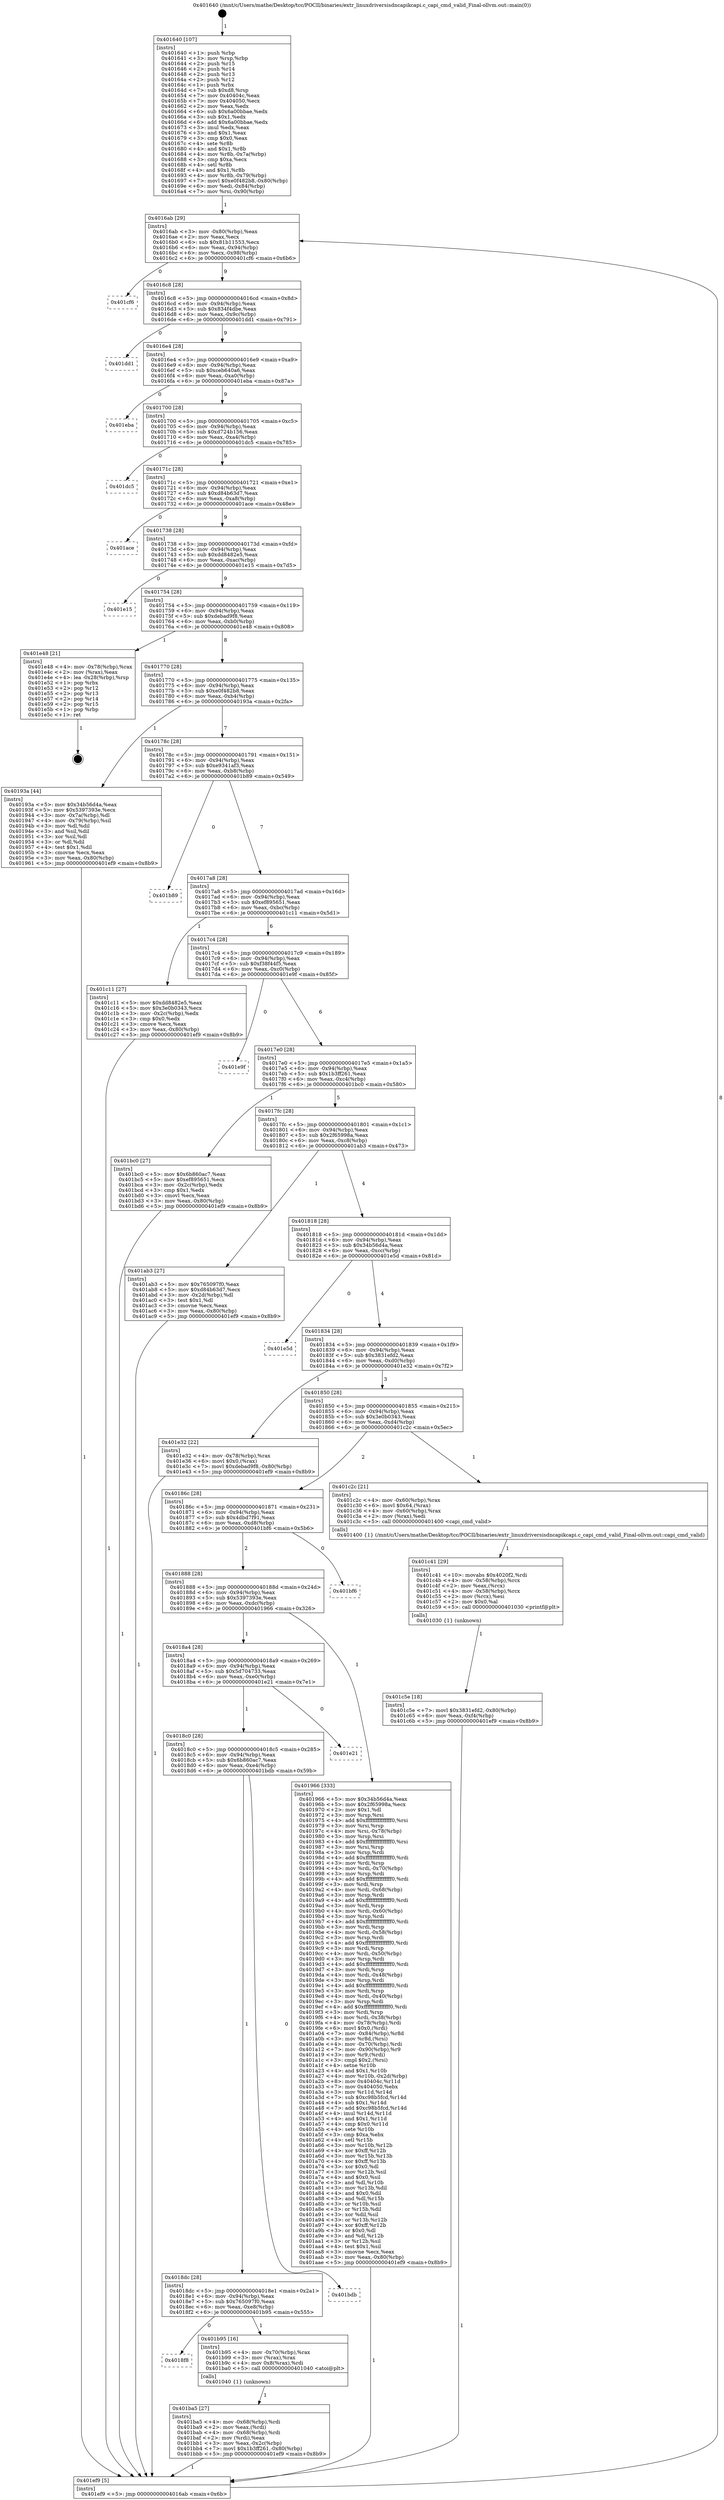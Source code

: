digraph "0x401640" {
  label = "0x401640 (/mnt/c/Users/mathe/Desktop/tcc/POCII/binaries/extr_linuxdriversisdncapikcapi.c_capi_cmd_valid_Final-ollvm.out::main(0))"
  labelloc = "t"
  node[shape=record]

  Entry [label="",width=0.3,height=0.3,shape=circle,fillcolor=black,style=filled]
  "0x4016ab" [label="{
     0x4016ab [29]\l
     | [instrs]\l
     &nbsp;&nbsp;0x4016ab \<+3\>: mov -0x80(%rbp),%eax\l
     &nbsp;&nbsp;0x4016ae \<+2\>: mov %eax,%ecx\l
     &nbsp;&nbsp;0x4016b0 \<+6\>: sub $0x81b11553,%ecx\l
     &nbsp;&nbsp;0x4016b6 \<+6\>: mov %eax,-0x94(%rbp)\l
     &nbsp;&nbsp;0x4016bc \<+6\>: mov %ecx,-0x98(%rbp)\l
     &nbsp;&nbsp;0x4016c2 \<+6\>: je 0000000000401cf6 \<main+0x6b6\>\l
  }"]
  "0x401cf6" [label="{
     0x401cf6\l
  }", style=dashed]
  "0x4016c8" [label="{
     0x4016c8 [28]\l
     | [instrs]\l
     &nbsp;&nbsp;0x4016c8 \<+5\>: jmp 00000000004016cd \<main+0x8d\>\l
     &nbsp;&nbsp;0x4016cd \<+6\>: mov -0x94(%rbp),%eax\l
     &nbsp;&nbsp;0x4016d3 \<+5\>: sub $0x834f4dbe,%eax\l
     &nbsp;&nbsp;0x4016d8 \<+6\>: mov %eax,-0x9c(%rbp)\l
     &nbsp;&nbsp;0x4016de \<+6\>: je 0000000000401dd1 \<main+0x791\>\l
  }"]
  Exit [label="",width=0.3,height=0.3,shape=circle,fillcolor=black,style=filled,peripheries=2]
  "0x401dd1" [label="{
     0x401dd1\l
  }", style=dashed]
  "0x4016e4" [label="{
     0x4016e4 [28]\l
     | [instrs]\l
     &nbsp;&nbsp;0x4016e4 \<+5\>: jmp 00000000004016e9 \<main+0xa9\>\l
     &nbsp;&nbsp;0x4016e9 \<+6\>: mov -0x94(%rbp),%eax\l
     &nbsp;&nbsp;0x4016ef \<+5\>: sub $0xceb640a6,%eax\l
     &nbsp;&nbsp;0x4016f4 \<+6\>: mov %eax,-0xa0(%rbp)\l
     &nbsp;&nbsp;0x4016fa \<+6\>: je 0000000000401eba \<main+0x87a\>\l
  }"]
  "0x401c5e" [label="{
     0x401c5e [18]\l
     | [instrs]\l
     &nbsp;&nbsp;0x401c5e \<+7\>: movl $0x3831efd2,-0x80(%rbp)\l
     &nbsp;&nbsp;0x401c65 \<+6\>: mov %eax,-0xf4(%rbp)\l
     &nbsp;&nbsp;0x401c6b \<+5\>: jmp 0000000000401ef9 \<main+0x8b9\>\l
  }"]
  "0x401eba" [label="{
     0x401eba\l
  }", style=dashed]
  "0x401700" [label="{
     0x401700 [28]\l
     | [instrs]\l
     &nbsp;&nbsp;0x401700 \<+5\>: jmp 0000000000401705 \<main+0xc5\>\l
     &nbsp;&nbsp;0x401705 \<+6\>: mov -0x94(%rbp),%eax\l
     &nbsp;&nbsp;0x40170b \<+5\>: sub $0xd724b156,%eax\l
     &nbsp;&nbsp;0x401710 \<+6\>: mov %eax,-0xa4(%rbp)\l
     &nbsp;&nbsp;0x401716 \<+6\>: je 0000000000401dc5 \<main+0x785\>\l
  }"]
  "0x401c41" [label="{
     0x401c41 [29]\l
     | [instrs]\l
     &nbsp;&nbsp;0x401c41 \<+10\>: movabs $0x4020f2,%rdi\l
     &nbsp;&nbsp;0x401c4b \<+4\>: mov -0x58(%rbp),%rcx\l
     &nbsp;&nbsp;0x401c4f \<+2\>: mov %eax,(%rcx)\l
     &nbsp;&nbsp;0x401c51 \<+4\>: mov -0x58(%rbp),%rcx\l
     &nbsp;&nbsp;0x401c55 \<+2\>: mov (%rcx),%esi\l
     &nbsp;&nbsp;0x401c57 \<+2\>: mov $0x0,%al\l
     &nbsp;&nbsp;0x401c59 \<+5\>: call 0000000000401030 \<printf@plt\>\l
     | [calls]\l
     &nbsp;&nbsp;0x401030 \{1\} (unknown)\l
  }"]
  "0x401dc5" [label="{
     0x401dc5\l
  }", style=dashed]
  "0x40171c" [label="{
     0x40171c [28]\l
     | [instrs]\l
     &nbsp;&nbsp;0x40171c \<+5\>: jmp 0000000000401721 \<main+0xe1\>\l
     &nbsp;&nbsp;0x401721 \<+6\>: mov -0x94(%rbp),%eax\l
     &nbsp;&nbsp;0x401727 \<+5\>: sub $0xd84b63d7,%eax\l
     &nbsp;&nbsp;0x40172c \<+6\>: mov %eax,-0xa8(%rbp)\l
     &nbsp;&nbsp;0x401732 \<+6\>: je 0000000000401ace \<main+0x48e\>\l
  }"]
  "0x401ba5" [label="{
     0x401ba5 [27]\l
     | [instrs]\l
     &nbsp;&nbsp;0x401ba5 \<+4\>: mov -0x68(%rbp),%rdi\l
     &nbsp;&nbsp;0x401ba9 \<+2\>: mov %eax,(%rdi)\l
     &nbsp;&nbsp;0x401bab \<+4\>: mov -0x68(%rbp),%rdi\l
     &nbsp;&nbsp;0x401baf \<+2\>: mov (%rdi),%eax\l
     &nbsp;&nbsp;0x401bb1 \<+3\>: mov %eax,-0x2c(%rbp)\l
     &nbsp;&nbsp;0x401bb4 \<+7\>: movl $0x1b3ff261,-0x80(%rbp)\l
     &nbsp;&nbsp;0x401bbb \<+5\>: jmp 0000000000401ef9 \<main+0x8b9\>\l
  }"]
  "0x401ace" [label="{
     0x401ace\l
  }", style=dashed]
  "0x401738" [label="{
     0x401738 [28]\l
     | [instrs]\l
     &nbsp;&nbsp;0x401738 \<+5\>: jmp 000000000040173d \<main+0xfd\>\l
     &nbsp;&nbsp;0x40173d \<+6\>: mov -0x94(%rbp),%eax\l
     &nbsp;&nbsp;0x401743 \<+5\>: sub $0xdd8482e5,%eax\l
     &nbsp;&nbsp;0x401748 \<+6\>: mov %eax,-0xac(%rbp)\l
     &nbsp;&nbsp;0x40174e \<+6\>: je 0000000000401e15 \<main+0x7d5\>\l
  }"]
  "0x4018f8" [label="{
     0x4018f8\l
  }", style=dashed]
  "0x401e15" [label="{
     0x401e15\l
  }", style=dashed]
  "0x401754" [label="{
     0x401754 [28]\l
     | [instrs]\l
     &nbsp;&nbsp;0x401754 \<+5\>: jmp 0000000000401759 \<main+0x119\>\l
     &nbsp;&nbsp;0x401759 \<+6\>: mov -0x94(%rbp),%eax\l
     &nbsp;&nbsp;0x40175f \<+5\>: sub $0xdebad9f8,%eax\l
     &nbsp;&nbsp;0x401764 \<+6\>: mov %eax,-0xb0(%rbp)\l
     &nbsp;&nbsp;0x40176a \<+6\>: je 0000000000401e48 \<main+0x808\>\l
  }"]
  "0x401b95" [label="{
     0x401b95 [16]\l
     | [instrs]\l
     &nbsp;&nbsp;0x401b95 \<+4\>: mov -0x70(%rbp),%rax\l
     &nbsp;&nbsp;0x401b99 \<+3\>: mov (%rax),%rax\l
     &nbsp;&nbsp;0x401b9c \<+4\>: mov 0x8(%rax),%rdi\l
     &nbsp;&nbsp;0x401ba0 \<+5\>: call 0000000000401040 \<atoi@plt\>\l
     | [calls]\l
     &nbsp;&nbsp;0x401040 \{1\} (unknown)\l
  }"]
  "0x401e48" [label="{
     0x401e48 [21]\l
     | [instrs]\l
     &nbsp;&nbsp;0x401e48 \<+4\>: mov -0x78(%rbp),%rax\l
     &nbsp;&nbsp;0x401e4c \<+2\>: mov (%rax),%eax\l
     &nbsp;&nbsp;0x401e4e \<+4\>: lea -0x28(%rbp),%rsp\l
     &nbsp;&nbsp;0x401e52 \<+1\>: pop %rbx\l
     &nbsp;&nbsp;0x401e53 \<+2\>: pop %r12\l
     &nbsp;&nbsp;0x401e55 \<+2\>: pop %r13\l
     &nbsp;&nbsp;0x401e57 \<+2\>: pop %r14\l
     &nbsp;&nbsp;0x401e59 \<+2\>: pop %r15\l
     &nbsp;&nbsp;0x401e5b \<+1\>: pop %rbp\l
     &nbsp;&nbsp;0x401e5c \<+1\>: ret\l
  }"]
  "0x401770" [label="{
     0x401770 [28]\l
     | [instrs]\l
     &nbsp;&nbsp;0x401770 \<+5\>: jmp 0000000000401775 \<main+0x135\>\l
     &nbsp;&nbsp;0x401775 \<+6\>: mov -0x94(%rbp),%eax\l
     &nbsp;&nbsp;0x40177b \<+5\>: sub $0xe0f482b8,%eax\l
     &nbsp;&nbsp;0x401780 \<+6\>: mov %eax,-0xb4(%rbp)\l
     &nbsp;&nbsp;0x401786 \<+6\>: je 000000000040193a \<main+0x2fa\>\l
  }"]
  "0x4018dc" [label="{
     0x4018dc [28]\l
     | [instrs]\l
     &nbsp;&nbsp;0x4018dc \<+5\>: jmp 00000000004018e1 \<main+0x2a1\>\l
     &nbsp;&nbsp;0x4018e1 \<+6\>: mov -0x94(%rbp),%eax\l
     &nbsp;&nbsp;0x4018e7 \<+5\>: sub $0x765097f0,%eax\l
     &nbsp;&nbsp;0x4018ec \<+6\>: mov %eax,-0xe8(%rbp)\l
     &nbsp;&nbsp;0x4018f2 \<+6\>: je 0000000000401b95 \<main+0x555\>\l
  }"]
  "0x40193a" [label="{
     0x40193a [44]\l
     | [instrs]\l
     &nbsp;&nbsp;0x40193a \<+5\>: mov $0x34b56d4a,%eax\l
     &nbsp;&nbsp;0x40193f \<+5\>: mov $0x5397393e,%ecx\l
     &nbsp;&nbsp;0x401944 \<+3\>: mov -0x7a(%rbp),%dl\l
     &nbsp;&nbsp;0x401947 \<+4\>: mov -0x79(%rbp),%sil\l
     &nbsp;&nbsp;0x40194b \<+3\>: mov %dl,%dil\l
     &nbsp;&nbsp;0x40194e \<+3\>: and %sil,%dil\l
     &nbsp;&nbsp;0x401951 \<+3\>: xor %sil,%dl\l
     &nbsp;&nbsp;0x401954 \<+3\>: or %dl,%dil\l
     &nbsp;&nbsp;0x401957 \<+4\>: test $0x1,%dil\l
     &nbsp;&nbsp;0x40195b \<+3\>: cmovne %ecx,%eax\l
     &nbsp;&nbsp;0x40195e \<+3\>: mov %eax,-0x80(%rbp)\l
     &nbsp;&nbsp;0x401961 \<+5\>: jmp 0000000000401ef9 \<main+0x8b9\>\l
  }"]
  "0x40178c" [label="{
     0x40178c [28]\l
     | [instrs]\l
     &nbsp;&nbsp;0x40178c \<+5\>: jmp 0000000000401791 \<main+0x151\>\l
     &nbsp;&nbsp;0x401791 \<+6\>: mov -0x94(%rbp),%eax\l
     &nbsp;&nbsp;0x401797 \<+5\>: sub $0xe9341af3,%eax\l
     &nbsp;&nbsp;0x40179c \<+6\>: mov %eax,-0xb8(%rbp)\l
     &nbsp;&nbsp;0x4017a2 \<+6\>: je 0000000000401b89 \<main+0x549\>\l
  }"]
  "0x401ef9" [label="{
     0x401ef9 [5]\l
     | [instrs]\l
     &nbsp;&nbsp;0x401ef9 \<+5\>: jmp 00000000004016ab \<main+0x6b\>\l
  }"]
  "0x401640" [label="{
     0x401640 [107]\l
     | [instrs]\l
     &nbsp;&nbsp;0x401640 \<+1\>: push %rbp\l
     &nbsp;&nbsp;0x401641 \<+3\>: mov %rsp,%rbp\l
     &nbsp;&nbsp;0x401644 \<+2\>: push %r15\l
     &nbsp;&nbsp;0x401646 \<+2\>: push %r14\l
     &nbsp;&nbsp;0x401648 \<+2\>: push %r13\l
     &nbsp;&nbsp;0x40164a \<+2\>: push %r12\l
     &nbsp;&nbsp;0x40164c \<+1\>: push %rbx\l
     &nbsp;&nbsp;0x40164d \<+7\>: sub $0xd8,%rsp\l
     &nbsp;&nbsp;0x401654 \<+7\>: mov 0x40404c,%eax\l
     &nbsp;&nbsp;0x40165b \<+7\>: mov 0x404050,%ecx\l
     &nbsp;&nbsp;0x401662 \<+2\>: mov %eax,%edx\l
     &nbsp;&nbsp;0x401664 \<+6\>: sub $0x6a00bbae,%edx\l
     &nbsp;&nbsp;0x40166a \<+3\>: sub $0x1,%edx\l
     &nbsp;&nbsp;0x40166d \<+6\>: add $0x6a00bbae,%edx\l
     &nbsp;&nbsp;0x401673 \<+3\>: imul %edx,%eax\l
     &nbsp;&nbsp;0x401676 \<+3\>: and $0x1,%eax\l
     &nbsp;&nbsp;0x401679 \<+3\>: cmp $0x0,%eax\l
     &nbsp;&nbsp;0x40167c \<+4\>: sete %r8b\l
     &nbsp;&nbsp;0x401680 \<+4\>: and $0x1,%r8b\l
     &nbsp;&nbsp;0x401684 \<+4\>: mov %r8b,-0x7a(%rbp)\l
     &nbsp;&nbsp;0x401688 \<+3\>: cmp $0xa,%ecx\l
     &nbsp;&nbsp;0x40168b \<+4\>: setl %r8b\l
     &nbsp;&nbsp;0x40168f \<+4\>: and $0x1,%r8b\l
     &nbsp;&nbsp;0x401693 \<+4\>: mov %r8b,-0x79(%rbp)\l
     &nbsp;&nbsp;0x401697 \<+7\>: movl $0xe0f482b8,-0x80(%rbp)\l
     &nbsp;&nbsp;0x40169e \<+6\>: mov %edi,-0x84(%rbp)\l
     &nbsp;&nbsp;0x4016a4 \<+7\>: mov %rsi,-0x90(%rbp)\l
  }"]
  "0x401bdb" [label="{
     0x401bdb\l
  }", style=dashed]
  "0x401b89" [label="{
     0x401b89\l
  }", style=dashed]
  "0x4017a8" [label="{
     0x4017a8 [28]\l
     | [instrs]\l
     &nbsp;&nbsp;0x4017a8 \<+5\>: jmp 00000000004017ad \<main+0x16d\>\l
     &nbsp;&nbsp;0x4017ad \<+6\>: mov -0x94(%rbp),%eax\l
     &nbsp;&nbsp;0x4017b3 \<+5\>: sub $0xef895651,%eax\l
     &nbsp;&nbsp;0x4017b8 \<+6\>: mov %eax,-0xbc(%rbp)\l
     &nbsp;&nbsp;0x4017be \<+6\>: je 0000000000401c11 \<main+0x5d1\>\l
  }"]
  "0x4018c0" [label="{
     0x4018c0 [28]\l
     | [instrs]\l
     &nbsp;&nbsp;0x4018c0 \<+5\>: jmp 00000000004018c5 \<main+0x285\>\l
     &nbsp;&nbsp;0x4018c5 \<+6\>: mov -0x94(%rbp),%eax\l
     &nbsp;&nbsp;0x4018cb \<+5\>: sub $0x6b860ac7,%eax\l
     &nbsp;&nbsp;0x4018d0 \<+6\>: mov %eax,-0xe4(%rbp)\l
     &nbsp;&nbsp;0x4018d6 \<+6\>: je 0000000000401bdb \<main+0x59b\>\l
  }"]
  "0x401c11" [label="{
     0x401c11 [27]\l
     | [instrs]\l
     &nbsp;&nbsp;0x401c11 \<+5\>: mov $0xdd8482e5,%eax\l
     &nbsp;&nbsp;0x401c16 \<+5\>: mov $0x3e0b0343,%ecx\l
     &nbsp;&nbsp;0x401c1b \<+3\>: mov -0x2c(%rbp),%edx\l
     &nbsp;&nbsp;0x401c1e \<+3\>: cmp $0x0,%edx\l
     &nbsp;&nbsp;0x401c21 \<+3\>: cmove %ecx,%eax\l
     &nbsp;&nbsp;0x401c24 \<+3\>: mov %eax,-0x80(%rbp)\l
     &nbsp;&nbsp;0x401c27 \<+5\>: jmp 0000000000401ef9 \<main+0x8b9\>\l
  }"]
  "0x4017c4" [label="{
     0x4017c4 [28]\l
     | [instrs]\l
     &nbsp;&nbsp;0x4017c4 \<+5\>: jmp 00000000004017c9 \<main+0x189\>\l
     &nbsp;&nbsp;0x4017c9 \<+6\>: mov -0x94(%rbp),%eax\l
     &nbsp;&nbsp;0x4017cf \<+5\>: sub $0xf38f44f5,%eax\l
     &nbsp;&nbsp;0x4017d4 \<+6\>: mov %eax,-0xc0(%rbp)\l
     &nbsp;&nbsp;0x4017da \<+6\>: je 0000000000401e9f \<main+0x85f\>\l
  }"]
  "0x401e21" [label="{
     0x401e21\l
  }", style=dashed]
  "0x401e9f" [label="{
     0x401e9f\l
  }", style=dashed]
  "0x4017e0" [label="{
     0x4017e0 [28]\l
     | [instrs]\l
     &nbsp;&nbsp;0x4017e0 \<+5\>: jmp 00000000004017e5 \<main+0x1a5\>\l
     &nbsp;&nbsp;0x4017e5 \<+6\>: mov -0x94(%rbp),%eax\l
     &nbsp;&nbsp;0x4017eb \<+5\>: sub $0x1b3ff261,%eax\l
     &nbsp;&nbsp;0x4017f0 \<+6\>: mov %eax,-0xc4(%rbp)\l
     &nbsp;&nbsp;0x4017f6 \<+6\>: je 0000000000401bc0 \<main+0x580\>\l
  }"]
  "0x4018a4" [label="{
     0x4018a4 [28]\l
     | [instrs]\l
     &nbsp;&nbsp;0x4018a4 \<+5\>: jmp 00000000004018a9 \<main+0x269\>\l
     &nbsp;&nbsp;0x4018a9 \<+6\>: mov -0x94(%rbp),%eax\l
     &nbsp;&nbsp;0x4018af \<+5\>: sub $0x5d704733,%eax\l
     &nbsp;&nbsp;0x4018b4 \<+6\>: mov %eax,-0xe0(%rbp)\l
     &nbsp;&nbsp;0x4018ba \<+6\>: je 0000000000401e21 \<main+0x7e1\>\l
  }"]
  "0x401bc0" [label="{
     0x401bc0 [27]\l
     | [instrs]\l
     &nbsp;&nbsp;0x401bc0 \<+5\>: mov $0x6b860ac7,%eax\l
     &nbsp;&nbsp;0x401bc5 \<+5\>: mov $0xef895651,%ecx\l
     &nbsp;&nbsp;0x401bca \<+3\>: mov -0x2c(%rbp),%edx\l
     &nbsp;&nbsp;0x401bcd \<+3\>: cmp $0x1,%edx\l
     &nbsp;&nbsp;0x401bd0 \<+3\>: cmovl %ecx,%eax\l
     &nbsp;&nbsp;0x401bd3 \<+3\>: mov %eax,-0x80(%rbp)\l
     &nbsp;&nbsp;0x401bd6 \<+5\>: jmp 0000000000401ef9 \<main+0x8b9\>\l
  }"]
  "0x4017fc" [label="{
     0x4017fc [28]\l
     | [instrs]\l
     &nbsp;&nbsp;0x4017fc \<+5\>: jmp 0000000000401801 \<main+0x1c1\>\l
     &nbsp;&nbsp;0x401801 \<+6\>: mov -0x94(%rbp),%eax\l
     &nbsp;&nbsp;0x401807 \<+5\>: sub $0x2f65998a,%eax\l
     &nbsp;&nbsp;0x40180c \<+6\>: mov %eax,-0xc8(%rbp)\l
     &nbsp;&nbsp;0x401812 \<+6\>: je 0000000000401ab3 \<main+0x473\>\l
  }"]
  "0x401966" [label="{
     0x401966 [333]\l
     | [instrs]\l
     &nbsp;&nbsp;0x401966 \<+5\>: mov $0x34b56d4a,%eax\l
     &nbsp;&nbsp;0x40196b \<+5\>: mov $0x2f65998a,%ecx\l
     &nbsp;&nbsp;0x401970 \<+2\>: mov $0x1,%dl\l
     &nbsp;&nbsp;0x401972 \<+3\>: mov %rsp,%rsi\l
     &nbsp;&nbsp;0x401975 \<+4\>: add $0xfffffffffffffff0,%rsi\l
     &nbsp;&nbsp;0x401979 \<+3\>: mov %rsi,%rsp\l
     &nbsp;&nbsp;0x40197c \<+4\>: mov %rsi,-0x78(%rbp)\l
     &nbsp;&nbsp;0x401980 \<+3\>: mov %rsp,%rsi\l
     &nbsp;&nbsp;0x401983 \<+4\>: add $0xfffffffffffffff0,%rsi\l
     &nbsp;&nbsp;0x401987 \<+3\>: mov %rsi,%rsp\l
     &nbsp;&nbsp;0x40198a \<+3\>: mov %rsp,%rdi\l
     &nbsp;&nbsp;0x40198d \<+4\>: add $0xfffffffffffffff0,%rdi\l
     &nbsp;&nbsp;0x401991 \<+3\>: mov %rdi,%rsp\l
     &nbsp;&nbsp;0x401994 \<+4\>: mov %rdi,-0x70(%rbp)\l
     &nbsp;&nbsp;0x401998 \<+3\>: mov %rsp,%rdi\l
     &nbsp;&nbsp;0x40199b \<+4\>: add $0xfffffffffffffff0,%rdi\l
     &nbsp;&nbsp;0x40199f \<+3\>: mov %rdi,%rsp\l
     &nbsp;&nbsp;0x4019a2 \<+4\>: mov %rdi,-0x68(%rbp)\l
     &nbsp;&nbsp;0x4019a6 \<+3\>: mov %rsp,%rdi\l
     &nbsp;&nbsp;0x4019a9 \<+4\>: add $0xfffffffffffffff0,%rdi\l
     &nbsp;&nbsp;0x4019ad \<+3\>: mov %rdi,%rsp\l
     &nbsp;&nbsp;0x4019b0 \<+4\>: mov %rdi,-0x60(%rbp)\l
     &nbsp;&nbsp;0x4019b4 \<+3\>: mov %rsp,%rdi\l
     &nbsp;&nbsp;0x4019b7 \<+4\>: add $0xfffffffffffffff0,%rdi\l
     &nbsp;&nbsp;0x4019bb \<+3\>: mov %rdi,%rsp\l
     &nbsp;&nbsp;0x4019be \<+4\>: mov %rdi,-0x58(%rbp)\l
     &nbsp;&nbsp;0x4019c2 \<+3\>: mov %rsp,%rdi\l
     &nbsp;&nbsp;0x4019c5 \<+4\>: add $0xfffffffffffffff0,%rdi\l
     &nbsp;&nbsp;0x4019c9 \<+3\>: mov %rdi,%rsp\l
     &nbsp;&nbsp;0x4019cc \<+4\>: mov %rdi,-0x50(%rbp)\l
     &nbsp;&nbsp;0x4019d0 \<+3\>: mov %rsp,%rdi\l
     &nbsp;&nbsp;0x4019d3 \<+4\>: add $0xfffffffffffffff0,%rdi\l
     &nbsp;&nbsp;0x4019d7 \<+3\>: mov %rdi,%rsp\l
     &nbsp;&nbsp;0x4019da \<+4\>: mov %rdi,-0x48(%rbp)\l
     &nbsp;&nbsp;0x4019de \<+3\>: mov %rsp,%rdi\l
     &nbsp;&nbsp;0x4019e1 \<+4\>: add $0xfffffffffffffff0,%rdi\l
     &nbsp;&nbsp;0x4019e5 \<+3\>: mov %rdi,%rsp\l
     &nbsp;&nbsp;0x4019e8 \<+4\>: mov %rdi,-0x40(%rbp)\l
     &nbsp;&nbsp;0x4019ec \<+3\>: mov %rsp,%rdi\l
     &nbsp;&nbsp;0x4019ef \<+4\>: add $0xfffffffffffffff0,%rdi\l
     &nbsp;&nbsp;0x4019f3 \<+3\>: mov %rdi,%rsp\l
     &nbsp;&nbsp;0x4019f6 \<+4\>: mov %rdi,-0x38(%rbp)\l
     &nbsp;&nbsp;0x4019fa \<+4\>: mov -0x78(%rbp),%rdi\l
     &nbsp;&nbsp;0x4019fe \<+6\>: movl $0x0,(%rdi)\l
     &nbsp;&nbsp;0x401a04 \<+7\>: mov -0x84(%rbp),%r8d\l
     &nbsp;&nbsp;0x401a0b \<+3\>: mov %r8d,(%rsi)\l
     &nbsp;&nbsp;0x401a0e \<+4\>: mov -0x70(%rbp),%rdi\l
     &nbsp;&nbsp;0x401a12 \<+7\>: mov -0x90(%rbp),%r9\l
     &nbsp;&nbsp;0x401a19 \<+3\>: mov %r9,(%rdi)\l
     &nbsp;&nbsp;0x401a1c \<+3\>: cmpl $0x2,(%rsi)\l
     &nbsp;&nbsp;0x401a1f \<+4\>: setne %r10b\l
     &nbsp;&nbsp;0x401a23 \<+4\>: and $0x1,%r10b\l
     &nbsp;&nbsp;0x401a27 \<+4\>: mov %r10b,-0x2d(%rbp)\l
     &nbsp;&nbsp;0x401a2b \<+8\>: mov 0x40404c,%r11d\l
     &nbsp;&nbsp;0x401a33 \<+7\>: mov 0x404050,%ebx\l
     &nbsp;&nbsp;0x401a3a \<+3\>: mov %r11d,%r14d\l
     &nbsp;&nbsp;0x401a3d \<+7\>: sub $0xc98b5fcd,%r14d\l
     &nbsp;&nbsp;0x401a44 \<+4\>: sub $0x1,%r14d\l
     &nbsp;&nbsp;0x401a48 \<+7\>: add $0xc98b5fcd,%r14d\l
     &nbsp;&nbsp;0x401a4f \<+4\>: imul %r14d,%r11d\l
     &nbsp;&nbsp;0x401a53 \<+4\>: and $0x1,%r11d\l
     &nbsp;&nbsp;0x401a57 \<+4\>: cmp $0x0,%r11d\l
     &nbsp;&nbsp;0x401a5b \<+4\>: sete %r10b\l
     &nbsp;&nbsp;0x401a5f \<+3\>: cmp $0xa,%ebx\l
     &nbsp;&nbsp;0x401a62 \<+4\>: setl %r15b\l
     &nbsp;&nbsp;0x401a66 \<+3\>: mov %r10b,%r12b\l
     &nbsp;&nbsp;0x401a69 \<+4\>: xor $0xff,%r12b\l
     &nbsp;&nbsp;0x401a6d \<+3\>: mov %r15b,%r13b\l
     &nbsp;&nbsp;0x401a70 \<+4\>: xor $0xff,%r13b\l
     &nbsp;&nbsp;0x401a74 \<+3\>: xor $0x0,%dl\l
     &nbsp;&nbsp;0x401a77 \<+3\>: mov %r12b,%sil\l
     &nbsp;&nbsp;0x401a7a \<+4\>: and $0x0,%sil\l
     &nbsp;&nbsp;0x401a7e \<+3\>: and %dl,%r10b\l
     &nbsp;&nbsp;0x401a81 \<+3\>: mov %r13b,%dil\l
     &nbsp;&nbsp;0x401a84 \<+4\>: and $0x0,%dil\l
     &nbsp;&nbsp;0x401a88 \<+3\>: and %dl,%r15b\l
     &nbsp;&nbsp;0x401a8b \<+3\>: or %r10b,%sil\l
     &nbsp;&nbsp;0x401a8e \<+3\>: or %r15b,%dil\l
     &nbsp;&nbsp;0x401a91 \<+3\>: xor %dil,%sil\l
     &nbsp;&nbsp;0x401a94 \<+3\>: or %r13b,%r12b\l
     &nbsp;&nbsp;0x401a97 \<+4\>: xor $0xff,%r12b\l
     &nbsp;&nbsp;0x401a9b \<+3\>: or $0x0,%dl\l
     &nbsp;&nbsp;0x401a9e \<+3\>: and %dl,%r12b\l
     &nbsp;&nbsp;0x401aa1 \<+3\>: or %r12b,%sil\l
     &nbsp;&nbsp;0x401aa4 \<+4\>: test $0x1,%sil\l
     &nbsp;&nbsp;0x401aa8 \<+3\>: cmovne %ecx,%eax\l
     &nbsp;&nbsp;0x401aab \<+3\>: mov %eax,-0x80(%rbp)\l
     &nbsp;&nbsp;0x401aae \<+5\>: jmp 0000000000401ef9 \<main+0x8b9\>\l
  }"]
  "0x401ab3" [label="{
     0x401ab3 [27]\l
     | [instrs]\l
     &nbsp;&nbsp;0x401ab3 \<+5\>: mov $0x765097f0,%eax\l
     &nbsp;&nbsp;0x401ab8 \<+5\>: mov $0xd84b63d7,%ecx\l
     &nbsp;&nbsp;0x401abd \<+3\>: mov -0x2d(%rbp),%dl\l
     &nbsp;&nbsp;0x401ac0 \<+3\>: test $0x1,%dl\l
     &nbsp;&nbsp;0x401ac3 \<+3\>: cmovne %ecx,%eax\l
     &nbsp;&nbsp;0x401ac6 \<+3\>: mov %eax,-0x80(%rbp)\l
     &nbsp;&nbsp;0x401ac9 \<+5\>: jmp 0000000000401ef9 \<main+0x8b9\>\l
  }"]
  "0x401818" [label="{
     0x401818 [28]\l
     | [instrs]\l
     &nbsp;&nbsp;0x401818 \<+5\>: jmp 000000000040181d \<main+0x1dd\>\l
     &nbsp;&nbsp;0x40181d \<+6\>: mov -0x94(%rbp),%eax\l
     &nbsp;&nbsp;0x401823 \<+5\>: sub $0x34b56d4a,%eax\l
     &nbsp;&nbsp;0x401828 \<+6\>: mov %eax,-0xcc(%rbp)\l
     &nbsp;&nbsp;0x40182e \<+6\>: je 0000000000401e5d \<main+0x81d\>\l
  }"]
  "0x401888" [label="{
     0x401888 [28]\l
     | [instrs]\l
     &nbsp;&nbsp;0x401888 \<+5\>: jmp 000000000040188d \<main+0x24d\>\l
     &nbsp;&nbsp;0x40188d \<+6\>: mov -0x94(%rbp),%eax\l
     &nbsp;&nbsp;0x401893 \<+5\>: sub $0x5397393e,%eax\l
     &nbsp;&nbsp;0x401898 \<+6\>: mov %eax,-0xdc(%rbp)\l
     &nbsp;&nbsp;0x40189e \<+6\>: je 0000000000401966 \<main+0x326\>\l
  }"]
  "0x401e5d" [label="{
     0x401e5d\l
  }", style=dashed]
  "0x401834" [label="{
     0x401834 [28]\l
     | [instrs]\l
     &nbsp;&nbsp;0x401834 \<+5\>: jmp 0000000000401839 \<main+0x1f9\>\l
     &nbsp;&nbsp;0x401839 \<+6\>: mov -0x94(%rbp),%eax\l
     &nbsp;&nbsp;0x40183f \<+5\>: sub $0x3831efd2,%eax\l
     &nbsp;&nbsp;0x401844 \<+6\>: mov %eax,-0xd0(%rbp)\l
     &nbsp;&nbsp;0x40184a \<+6\>: je 0000000000401e32 \<main+0x7f2\>\l
  }"]
  "0x401bf6" [label="{
     0x401bf6\l
  }", style=dashed]
  "0x401e32" [label="{
     0x401e32 [22]\l
     | [instrs]\l
     &nbsp;&nbsp;0x401e32 \<+4\>: mov -0x78(%rbp),%rax\l
     &nbsp;&nbsp;0x401e36 \<+6\>: movl $0x0,(%rax)\l
     &nbsp;&nbsp;0x401e3c \<+7\>: movl $0xdebad9f8,-0x80(%rbp)\l
     &nbsp;&nbsp;0x401e43 \<+5\>: jmp 0000000000401ef9 \<main+0x8b9\>\l
  }"]
  "0x401850" [label="{
     0x401850 [28]\l
     | [instrs]\l
     &nbsp;&nbsp;0x401850 \<+5\>: jmp 0000000000401855 \<main+0x215\>\l
     &nbsp;&nbsp;0x401855 \<+6\>: mov -0x94(%rbp),%eax\l
     &nbsp;&nbsp;0x40185b \<+5\>: sub $0x3e0b0343,%eax\l
     &nbsp;&nbsp;0x401860 \<+6\>: mov %eax,-0xd4(%rbp)\l
     &nbsp;&nbsp;0x401866 \<+6\>: je 0000000000401c2c \<main+0x5ec\>\l
  }"]
  "0x40186c" [label="{
     0x40186c [28]\l
     | [instrs]\l
     &nbsp;&nbsp;0x40186c \<+5\>: jmp 0000000000401871 \<main+0x231\>\l
     &nbsp;&nbsp;0x401871 \<+6\>: mov -0x94(%rbp),%eax\l
     &nbsp;&nbsp;0x401877 \<+5\>: sub $0x4dbd7f91,%eax\l
     &nbsp;&nbsp;0x40187c \<+6\>: mov %eax,-0xd8(%rbp)\l
     &nbsp;&nbsp;0x401882 \<+6\>: je 0000000000401bf6 \<main+0x5b6\>\l
  }"]
  "0x401c2c" [label="{
     0x401c2c [21]\l
     | [instrs]\l
     &nbsp;&nbsp;0x401c2c \<+4\>: mov -0x60(%rbp),%rax\l
     &nbsp;&nbsp;0x401c30 \<+6\>: movl $0x64,(%rax)\l
     &nbsp;&nbsp;0x401c36 \<+4\>: mov -0x60(%rbp),%rax\l
     &nbsp;&nbsp;0x401c3a \<+2\>: mov (%rax),%edi\l
     &nbsp;&nbsp;0x401c3c \<+5\>: call 0000000000401400 \<capi_cmd_valid\>\l
     | [calls]\l
     &nbsp;&nbsp;0x401400 \{1\} (/mnt/c/Users/mathe/Desktop/tcc/POCII/binaries/extr_linuxdriversisdncapikcapi.c_capi_cmd_valid_Final-ollvm.out::capi_cmd_valid)\l
  }"]
  Entry -> "0x401640" [label=" 1"]
  "0x4016ab" -> "0x401cf6" [label=" 0"]
  "0x4016ab" -> "0x4016c8" [label=" 9"]
  "0x401e48" -> Exit [label=" 1"]
  "0x4016c8" -> "0x401dd1" [label=" 0"]
  "0x4016c8" -> "0x4016e4" [label=" 9"]
  "0x401e32" -> "0x401ef9" [label=" 1"]
  "0x4016e4" -> "0x401eba" [label=" 0"]
  "0x4016e4" -> "0x401700" [label=" 9"]
  "0x401c5e" -> "0x401ef9" [label=" 1"]
  "0x401700" -> "0x401dc5" [label=" 0"]
  "0x401700" -> "0x40171c" [label=" 9"]
  "0x401c41" -> "0x401c5e" [label=" 1"]
  "0x40171c" -> "0x401ace" [label=" 0"]
  "0x40171c" -> "0x401738" [label=" 9"]
  "0x401c2c" -> "0x401c41" [label=" 1"]
  "0x401738" -> "0x401e15" [label=" 0"]
  "0x401738" -> "0x401754" [label=" 9"]
  "0x401c11" -> "0x401ef9" [label=" 1"]
  "0x401754" -> "0x401e48" [label=" 1"]
  "0x401754" -> "0x401770" [label=" 8"]
  "0x401bc0" -> "0x401ef9" [label=" 1"]
  "0x401770" -> "0x40193a" [label=" 1"]
  "0x401770" -> "0x40178c" [label=" 7"]
  "0x40193a" -> "0x401ef9" [label=" 1"]
  "0x401640" -> "0x4016ab" [label=" 1"]
  "0x401ef9" -> "0x4016ab" [label=" 8"]
  "0x401b95" -> "0x401ba5" [label=" 1"]
  "0x40178c" -> "0x401b89" [label=" 0"]
  "0x40178c" -> "0x4017a8" [label=" 7"]
  "0x4018dc" -> "0x4018f8" [label=" 0"]
  "0x4017a8" -> "0x401c11" [label=" 1"]
  "0x4017a8" -> "0x4017c4" [label=" 6"]
  "0x401ba5" -> "0x401ef9" [label=" 1"]
  "0x4017c4" -> "0x401e9f" [label=" 0"]
  "0x4017c4" -> "0x4017e0" [label=" 6"]
  "0x4018c0" -> "0x4018dc" [label=" 1"]
  "0x4017e0" -> "0x401bc0" [label=" 1"]
  "0x4017e0" -> "0x4017fc" [label=" 5"]
  "0x4018a4" -> "0x4018c0" [label=" 1"]
  "0x4017fc" -> "0x401ab3" [label=" 1"]
  "0x4017fc" -> "0x401818" [label=" 4"]
  "0x4018a4" -> "0x401e21" [label=" 0"]
  "0x401818" -> "0x401e5d" [label=" 0"]
  "0x401818" -> "0x401834" [label=" 4"]
  "0x401ab3" -> "0x401ef9" [label=" 1"]
  "0x401834" -> "0x401e32" [label=" 1"]
  "0x401834" -> "0x401850" [label=" 3"]
  "0x401966" -> "0x401ef9" [label=" 1"]
  "0x401850" -> "0x401c2c" [label=" 1"]
  "0x401850" -> "0x40186c" [label=" 2"]
  "0x4018dc" -> "0x401b95" [label=" 1"]
  "0x40186c" -> "0x401bf6" [label=" 0"]
  "0x40186c" -> "0x401888" [label=" 2"]
  "0x4018c0" -> "0x401bdb" [label=" 0"]
  "0x401888" -> "0x401966" [label=" 1"]
  "0x401888" -> "0x4018a4" [label=" 1"]
}

